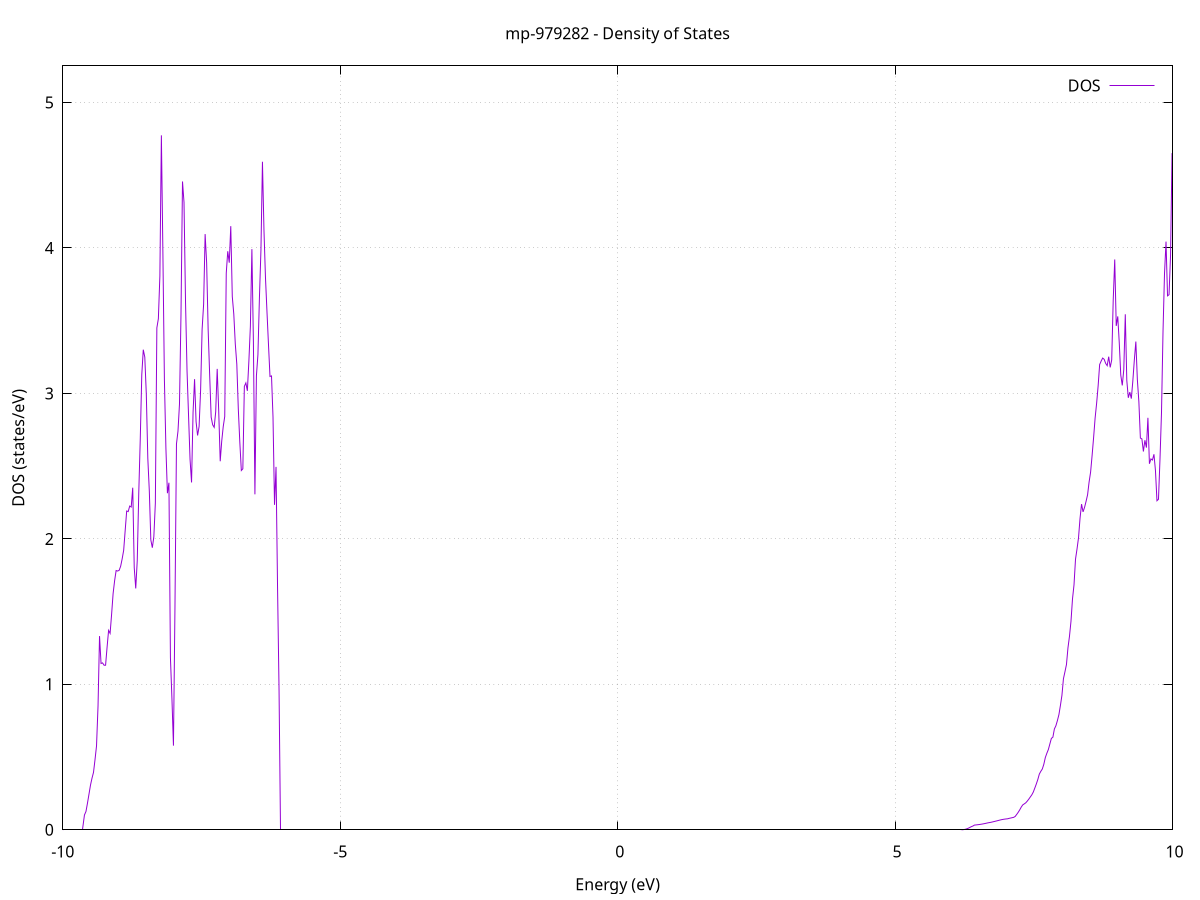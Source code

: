 set title 'mp-979282 - Density of States'
set xlabel 'Energy (eV)'
set ylabel 'DOS (states/eV)'
set grid
set xrange [-10:10]
set yrange [0:5.252]
set xzeroaxis lt -1
set terminal png size 800,600
set output 'mp-979282_dos_gnuplot.png'
plot '-' using 1:2 with lines title 'DOS'
-34.893300 0.000000
-34.866100 0.000000
-34.838900 0.000000
-34.811700 0.000000
-34.784500 0.000000
-34.757400 0.000000
-34.730200 0.000000
-34.703000 0.000000
-34.675800 0.000000
-34.648600 0.000000
-34.621400 0.000000
-34.594200 0.000000
-34.567000 0.000000
-34.539900 0.000000
-34.512700 0.000000
-34.485500 0.000000
-34.458300 0.000000
-34.431100 0.000000
-34.403900 0.000000
-34.376700 0.000000
-34.349600 0.000000
-34.322400 0.000000
-34.295200 0.000000
-34.268000 0.000000
-34.240800 0.000000
-34.213600 0.000000
-34.186400 0.000000
-34.159200 0.000000
-34.132100 0.000000
-34.104900 0.000000
-34.077700 0.000000
-34.050500 0.000000
-34.023300 0.000000
-33.996100 0.000000
-33.968900 0.000000
-33.941700 0.000000
-33.914600 0.000000
-33.887400 0.000000
-33.860200 0.000000
-33.833000 0.000000
-33.805800 0.000000
-33.778600 0.000000
-33.751400 0.000000
-33.724300 0.000000
-33.697100 0.000000
-33.669900 0.000000
-33.642700 0.000000
-33.615500 0.000000
-33.588300 0.000000
-33.561100 0.000000
-33.533900 0.000000
-33.506800 0.000000
-33.479600 0.000000
-33.452400 0.000000
-33.425200 0.000000
-33.398000 0.000000
-33.370800 0.000000
-33.343600 0.000000
-33.316500 0.000000
-33.289300 0.000000
-33.262100 0.000000
-33.234900 0.000000
-33.207700 0.000000
-33.180500 0.000000
-33.153300 0.000000
-33.126100 0.000000
-33.099000 0.000000
-33.071800 0.000000
-33.044600 0.000000
-33.017400 0.000000
-32.990200 0.000000
-32.963000 0.000000
-32.935800 0.000000
-32.908700 0.000000
-32.881500 0.000000
-32.854300 0.000000
-32.827100 0.000000
-32.799900 0.000000
-32.772700 0.000000
-32.745500 0.000000
-32.718300 0.000000
-32.691200 0.000000
-32.664000 0.000000
-32.636800 0.000000
-32.609600 0.000000
-32.582400 0.000000
-32.555200 0.000000
-32.528000 0.000000
-32.500900 0.000000
-32.473700 0.000000
-32.446500 0.000000
-32.419300 0.032400
-32.392100 0.973100
-32.364900 1.539000
-32.337700 2.102100
-32.310500 2.665600
-32.283400 3.552100
-32.256200 3.867100
-32.229000 4.440000
-32.201800 6.438500
-32.174600 6.138500
-32.147400 3.501500
-32.120200 4.008000
-32.093100 6.183400
-32.065900 18.226000
-32.038700 10.284500
-32.011500 10.936800
-31.984300 21.085600
-31.957100 5.035800
-31.929900 4.132600
-31.902700 3.383000
-31.875600 2.955300
-31.848400 0.000000
-31.821200 0.000000
-31.794000 0.000000
-31.766800 0.000000
-31.739600 0.000000
-31.712400 0.000000
-31.685300 0.000000
-31.658100 0.000000
-31.630900 0.000000
-31.603700 0.000000
-31.576500 0.000000
-31.549300 0.000000
-31.522100 0.000000
-31.494900 0.000000
-31.467800 0.000000
-31.440600 0.000000
-31.413400 0.000000
-31.386200 0.000000
-31.359000 0.000000
-31.331800 0.000000
-31.304600 0.000000
-31.277500 0.000000
-31.250300 0.000000
-31.223100 0.000000
-31.195900 0.000000
-31.168700 0.000000
-31.141500 0.000000
-31.114300 0.000000
-31.087100 0.000000
-31.060000 0.000000
-31.032800 0.000000
-31.005600 0.000000
-30.978400 0.000000
-30.951200 0.000000
-30.924000 0.000000
-30.896800 0.000000
-30.869600 0.000000
-30.842500 0.000000
-30.815300 0.000000
-30.788100 0.000000
-30.760900 0.000000
-30.733700 0.000000
-30.706500 0.000000
-30.679300 0.000000
-30.652200 0.000000
-30.625000 0.000000
-30.597800 0.000000
-30.570600 0.000000
-30.543400 0.000000
-30.516200 0.000000
-30.489000 0.000000
-30.461800 0.000000
-30.434700 0.000000
-30.407500 0.000000
-30.380300 0.000000
-30.353100 0.000000
-30.325900 0.000000
-30.298700 0.000000
-30.271500 0.000000
-30.244400 0.000000
-30.217200 0.000000
-30.190000 0.000000
-30.162800 0.000000
-30.135600 0.000000
-30.108400 0.000000
-30.081200 0.000000
-30.054000 0.000000
-30.026900 0.000000
-29.999700 0.000000
-29.972500 0.000000
-29.945300 0.000000
-29.918100 0.000000
-29.890900 0.000000
-29.863700 0.000000
-29.836600 0.000000
-29.809400 0.000000
-29.782200 0.000000
-29.755000 0.000000
-29.727800 0.000000
-29.700600 0.000000
-29.673400 0.000000
-29.646200 0.000000
-29.619100 0.000000
-29.591900 0.000000
-29.564700 0.000000
-29.537500 0.000000
-29.510300 0.000000
-29.483100 0.000000
-29.455900 0.000000
-29.428800 0.000000
-29.401600 0.000000
-29.374400 0.000000
-29.347200 0.000000
-29.320000 0.000000
-29.292800 0.000000
-29.265600 0.000000
-29.238400 0.000000
-29.211300 0.000000
-29.184100 0.000000
-29.156900 0.000000
-29.129700 0.000000
-29.102500 0.000000
-29.075300 0.000000
-29.048100 0.000000
-29.021000 0.000000
-28.993800 0.000000
-28.966600 0.000000
-28.939400 0.000000
-28.912200 0.000000
-28.885000 0.000000
-28.857800 0.000000
-28.830600 0.000000
-28.803500 0.000000
-28.776300 0.000000
-28.749100 0.000000
-28.721900 0.000000
-28.694700 0.000000
-28.667500 0.000000
-28.640300 0.000000
-28.613200 0.000000
-28.586000 0.000000
-28.558800 0.000000
-28.531600 0.000000
-28.504400 0.000000
-28.477200 0.000000
-28.450000 0.000000
-28.422800 0.000000
-28.395700 0.000000
-28.368500 0.000000
-28.341300 0.000000
-28.314100 0.000000
-28.286900 0.000000
-28.259700 0.000000
-28.232500 0.000000
-28.205300 0.000000
-28.178200 0.000000
-28.151000 0.000000
-28.123800 0.000000
-28.096600 0.000000
-28.069400 0.000000
-28.042200 0.000000
-28.015000 0.000000
-27.987900 0.000000
-27.960700 0.000000
-27.933500 0.000000
-27.906300 0.000000
-27.879100 0.000000
-27.851900 0.000000
-27.824700 0.000000
-27.797500 0.000000
-27.770400 0.000000
-27.743200 0.000000
-27.716000 0.000000
-27.688800 0.000000
-27.661600 0.000000
-27.634400 0.000000
-27.607200 0.000000
-27.580100 0.000000
-27.552900 0.000000
-27.525700 0.000000
-27.498500 0.000000
-27.471300 0.000000
-27.444100 0.000000
-27.416900 0.000000
-27.389700 0.000000
-27.362600 0.000000
-27.335400 0.000000
-27.308200 0.000000
-27.281000 0.000000
-27.253800 0.000000
-27.226600 0.000000
-27.199400 0.000000
-27.172300 0.000000
-27.145100 0.000000
-27.117900 0.000000
-27.090700 0.000000
-27.063500 0.000000
-27.036300 0.000000
-27.009100 0.000000
-26.981900 0.000000
-26.954800 0.000000
-26.927600 0.000000
-26.900400 0.000000
-26.873200 0.000000
-26.846000 0.000000
-26.818800 0.000000
-26.791600 0.000000
-26.764500 0.000000
-26.737300 0.000000
-26.710100 0.000000
-26.682900 0.000000
-26.655700 0.000000
-26.628500 0.000000
-26.601300 0.000000
-26.574100 0.000000
-26.547000 0.000000
-26.519800 0.000000
-26.492600 0.000000
-26.465400 0.000000
-26.438200 0.000000
-26.411000 0.000000
-26.383800 0.000000
-26.356700 0.000000
-26.329500 0.000000
-26.302300 0.000000
-26.275100 0.000000
-26.247900 0.000000
-26.220700 0.000000
-26.193500 0.000000
-26.166300 0.000000
-26.139200 0.000000
-26.112000 0.000000
-26.084800 0.000000
-26.057600 0.000000
-26.030400 0.000000
-26.003200 0.000000
-25.976000 0.000000
-25.948900 0.000000
-25.921700 0.000000
-25.894500 0.000000
-25.867300 0.000000
-25.840100 0.000000
-25.812900 0.000000
-25.785700 0.000000
-25.758500 0.000000
-25.731400 0.000000
-25.704200 0.000000
-25.677000 0.000000
-25.649800 0.000000
-25.622600 0.000000
-25.595400 0.000000
-25.568200 0.000000
-25.541000 0.000000
-25.513900 0.000000
-25.486700 0.000000
-25.459500 0.000000
-25.432300 0.000000
-25.405100 0.000000
-25.377900 0.000000
-25.350700 0.000000
-25.323600 0.000000
-25.296400 0.000000
-25.269200 0.000000
-25.242000 0.000000
-25.214800 0.000000
-25.187600 0.000000
-25.160400 0.000000
-25.133200 0.000000
-25.106100 0.000000
-25.078900 0.000000
-25.051700 0.000000
-25.024500 0.000000
-24.997300 0.000000
-24.970100 0.000000
-24.942900 0.000000
-24.915800 0.000000
-24.888600 0.000000
-24.861400 0.000000
-24.834200 0.000000
-24.807000 0.000000
-24.779800 0.000000
-24.752600 0.000000
-24.725400 0.000000
-24.698300 0.000000
-24.671100 0.000000
-24.643900 0.000000
-24.616700 0.000000
-24.589500 0.000000
-24.562300 0.000000
-24.535100 0.000000
-24.508000 0.000000
-24.480800 0.000000
-24.453600 0.000000
-24.426400 0.000000
-24.399200 0.000000
-24.372000 0.000000
-24.344800 0.000000
-24.317600 0.000000
-24.290500 0.000000
-24.263300 0.000000
-24.236100 0.000000
-24.208900 0.000000
-24.181700 0.000000
-24.154500 0.000000
-24.127300 0.000000
-24.100200 0.000000
-24.073000 0.000000
-24.045800 0.000000
-24.018600 0.000000
-23.991400 0.000000
-23.964200 0.000000
-23.937000 0.000000
-23.909800 0.000000
-23.882700 0.000000
-23.855500 0.000000
-23.828300 0.000000
-23.801100 0.000000
-23.773900 0.000000
-23.746700 0.000000
-23.719500 0.000000
-23.692400 0.000000
-23.665200 0.000000
-23.638000 0.000000
-23.610800 0.000000
-23.583600 0.000000
-23.556400 0.000000
-23.529200 0.000000
-23.502000 0.000000
-23.474900 0.000000
-23.447700 0.000000
-23.420500 0.000000
-23.393300 0.000000
-23.366100 0.000000
-23.338900 0.000000
-23.311700 0.000000
-23.284600 0.000000
-23.257400 0.000000
-23.230200 0.000000
-23.203000 0.000000
-23.175800 0.000000
-23.148600 0.000000
-23.121400 0.000000
-23.094200 0.000000
-23.067100 0.000000
-23.039900 0.000000
-23.012700 0.000000
-22.985500 0.000000
-22.958300 0.000000
-22.931100 0.000000
-22.903900 0.000000
-22.876700 0.000000
-22.849600 0.000000
-22.822400 0.000000
-22.795200 0.000000
-22.768000 0.000000
-22.740800 0.000000
-22.713600 0.000000
-22.686400 0.000000
-22.659300 0.000000
-22.632100 0.000000
-22.604900 0.000000
-22.577700 0.000000
-22.550500 0.000000
-22.523300 0.000000
-22.496100 0.000000
-22.468900 0.000000
-22.441800 0.000000
-22.414600 0.000000
-22.387400 0.000000
-22.360200 0.000000
-22.333000 0.000000
-22.305800 0.000000
-22.278600 0.000000
-22.251500 0.000000
-22.224300 0.000000
-22.197100 0.000000
-22.169900 0.000000
-22.142700 0.000000
-22.115500 0.000000
-22.088300 0.000000
-22.061100 0.000000
-22.034000 0.000000
-22.006800 0.000000
-21.979600 0.000000
-21.952400 0.000000
-21.925200 0.000000
-21.898000 0.000000
-21.870800 0.000000
-21.843700 0.000000
-21.816500 0.000000
-21.789300 0.000000
-21.762100 0.000000
-21.734900 0.000000
-21.707700 0.000000
-21.680500 0.000000
-21.653300 0.000000
-21.626200 0.000000
-21.599000 0.000000
-21.571800 0.000000
-21.544600 0.000000
-21.517400 0.000000
-21.490200 0.000000
-21.463000 0.000000
-21.435900 0.000000
-21.408700 0.000000
-21.381500 0.000000
-21.354300 0.000000
-21.327100 0.000000
-21.299900 0.000000
-21.272700 0.000000
-21.245500 0.000000
-21.218400 0.000000
-21.191200 0.000000
-21.164000 0.000000
-21.136800 0.000000
-21.109600 0.000000
-21.082400 0.000000
-21.055200 0.000000
-21.028100 0.000000
-21.000900 0.000000
-20.973700 0.000000
-20.946500 0.000000
-20.919300 0.000000
-20.892100 0.000000
-20.864900 0.000000
-20.837700 0.000000
-20.810600 0.000000
-20.783400 0.000000
-20.756200 0.000000
-20.729000 0.000000
-20.701800 0.000000
-20.674600 0.000000
-20.647400 0.000000
-20.620300 0.000000
-20.593100 0.000000
-20.565900 0.000000
-20.538700 0.000000
-20.511500 0.000000
-20.484300 0.000000
-20.457100 0.000000
-20.429900 0.000000
-20.402800 0.000000
-20.375600 0.000000
-20.348400 0.000000
-20.321200 0.000000
-20.294000 0.000000
-20.266800 0.000000
-20.239600 0.000000
-20.212500 0.000000
-20.185300 0.000000
-20.158100 0.000000
-20.130900 0.000000
-20.103700 0.000000
-20.076500 0.000000
-20.049300 0.000000
-20.022100 0.000000
-19.995000 0.000000
-19.967800 0.000000
-19.940600 0.000000
-19.913400 0.000000
-19.886200 0.000000
-19.859000 0.000000
-19.831800 0.000000
-19.804600 0.000000
-19.777500 0.000000
-19.750300 0.000000
-19.723100 0.000000
-19.695900 0.000000
-19.668700 0.000000
-19.641500 0.000000
-19.614300 0.000000
-19.587200 0.000000
-19.560000 0.000000
-19.532800 0.000000
-19.505600 0.000000
-19.478400 0.000000
-19.451200 0.000000
-19.424000 0.000000
-19.396800 0.000000
-19.369700 0.000000
-19.342500 0.000000
-19.315300 0.000000
-19.288100 0.000000
-19.260900 0.000000
-19.233700 0.000000
-19.206500 0.000000
-19.179400 0.000000
-19.152200 0.000000
-19.125000 0.000000
-19.097800 0.000000
-19.070600 0.000000
-19.043400 0.000000
-19.016200 0.000000
-18.989000 0.000000
-18.961900 0.000000
-18.934700 0.000000
-18.907500 0.000000
-18.880300 0.000000
-18.853100 0.000000
-18.825900 0.000000
-18.798700 0.000000
-18.771600 0.000000
-18.744400 0.000000
-18.717200 0.000000
-18.690000 0.000000
-18.662800 0.000000
-18.635600 0.000000
-18.608400 0.000000
-18.581200 0.000000
-18.554100 0.000000
-18.526900 0.000000
-18.499700 0.000000
-18.472500 0.000000
-18.445300 0.000000
-18.418100 0.000000
-18.390900 0.000000
-18.363800 0.000000
-18.336600 0.000000
-18.309400 0.000000
-18.282200 0.000000
-18.255000 0.000000
-18.227800 0.000000
-18.200600 0.000000
-18.173400 0.000000
-18.146300 0.000000
-18.119100 0.000000
-18.091900 0.000000
-18.064700 0.000000
-18.037500 0.000000
-18.010300 0.000000
-17.983100 0.000000
-17.956000 0.000000
-17.928800 0.000000
-17.901600 0.000000
-17.874400 0.000000
-17.847200 0.000000
-17.820000 0.000000
-17.792800 0.000000
-17.765600 0.000000
-17.738500 0.000000
-17.711300 0.000000
-17.684100 0.000000
-17.656900 0.000000
-17.629700 0.000000
-17.602500 0.000000
-17.575300 0.000000
-17.548200 0.000000
-17.521000 0.000000
-17.493800 0.000000
-17.466600 0.000000
-17.439400 0.000000
-17.412200 0.000000
-17.385000 0.000000
-17.357800 0.000000
-17.330700 0.000000
-17.303500 0.000000
-17.276300 0.000000
-17.249100 0.000000
-17.221900 0.000000
-17.194700 0.000000
-17.167500 0.000000
-17.140300 0.000000
-17.113200 0.000000
-17.086000 0.000000
-17.058800 0.000000
-17.031600 0.000000
-17.004400 0.000000
-16.977200 0.000000
-16.950000 0.000000
-16.922900 0.000000
-16.895700 0.000000
-16.868500 0.000000
-16.841300 0.000000
-16.814100 0.000000
-16.786900 0.000000
-16.759700 0.000000
-16.732500 0.000000
-16.705400 0.000000
-16.678200 0.000000
-16.651000 0.000000
-16.623800 0.000000
-16.596600 0.000000
-16.569400 0.000000
-16.542200 0.000000
-16.515100 0.000000
-16.487900 0.000000
-16.460700 0.000000
-16.433500 0.000000
-16.406300 0.000000
-16.379100 0.000000
-16.351900 0.000000
-16.324700 0.000000
-16.297600 0.000000
-16.270400 0.000000
-16.243200 0.000000
-16.216000 0.000000
-16.188800 0.000000
-16.161600 0.000000
-16.134400 0.000000
-16.107300 0.000000
-16.080100 0.000000
-16.052900 0.000000
-16.025700 0.000000
-15.998500 0.000000
-15.971300 0.000000
-15.944100 0.000000
-15.916900 0.000000
-15.889800 0.000000
-15.862600 0.000000
-15.835400 0.000000
-15.808200 0.000000
-15.781000 0.000000
-15.753800 0.000000
-15.726600 0.000000
-15.699500 0.000000
-15.672300 0.000000
-15.645100 0.000000
-15.617900 0.000000
-15.590700 0.000000
-15.563500 0.000000
-15.536300 0.000000
-15.509100 0.000000
-15.482000 0.000000
-15.454800 0.000000
-15.427600 0.000000
-15.400400 0.000000
-15.373200 0.000000
-15.346000 0.000000
-15.318800 0.000000
-15.291700 0.000000
-15.264500 0.000000
-15.237300 0.000000
-15.210100 0.000000
-15.182900 0.000000
-15.155700 0.000000
-15.128500 0.000000
-15.101300 0.000000
-15.074200 0.000000
-15.047000 0.000000
-15.019800 0.000000
-14.992600 0.000000
-14.965400 0.000000
-14.938200 0.000000
-14.911000 0.000000
-14.883900 0.000000
-14.856700 0.000000
-14.829500 0.000000
-14.802300 0.000000
-14.775100 0.000000
-14.747900 0.000000
-14.720700 0.000000
-14.693500 0.000000
-14.666400 0.000000
-14.639200 0.000000
-14.612000 0.000000
-14.584800 0.000000
-14.557600 0.000000
-14.530400 0.000000
-14.503200 0.000000
-14.476000 0.000000
-14.448900 0.000000
-14.421700 0.000000
-14.394500 0.000000
-14.367300 0.000000
-14.340100 0.000000
-14.312900 0.000000
-14.285700 0.000000
-14.258600 0.000000
-14.231400 0.000000
-14.204200 0.000000
-14.177000 0.000000
-14.149800 0.000000
-14.122600 0.000000
-14.095400 0.000000
-14.068200 0.000000
-14.041100 0.000000
-14.013900 0.000000
-13.986700 0.000000
-13.959500 0.000000
-13.932300 0.000000
-13.905100 0.000000
-13.877900 0.000000
-13.850800 0.000000
-13.823600 0.000000
-13.796400 0.000000
-13.769200 0.000000
-13.742000 0.000000
-13.714800 0.000000
-13.687600 0.000000
-13.660400 0.000000
-13.633300 0.000000
-13.606100 0.000000
-13.578900 0.000000
-13.551700 0.000000
-13.524500 0.000000
-13.497300 0.000000
-13.470100 0.000000
-13.443000 0.000000
-13.415800 0.000000
-13.388600 0.000000
-13.361400 0.000000
-13.334200 0.000000
-13.307000 0.000000
-13.279800 0.000000
-13.252600 0.000000
-13.225500 0.000000
-13.198300 0.000000
-13.171100 0.000000
-13.143900 0.000000
-13.116700 0.000000
-13.089500 0.000000
-13.062300 0.000000
-13.035200 0.000000
-13.008000 0.000000
-12.980800 0.000000
-12.953600 0.000000
-12.926400 0.000000
-12.899200 0.000000
-12.872000 0.000000
-12.844800 0.000000
-12.817700 0.000000
-12.790500 0.000000
-12.763300 0.000000
-12.736100 0.000000
-12.708900 0.000000
-12.681700 0.000000
-12.654500 0.000000
-12.627400 0.000000
-12.600200 0.000000
-12.573000 0.000000
-12.545800 0.000000
-12.518600 0.000000
-12.491400 0.000000
-12.464200 0.000000
-12.437000 0.000000
-12.409900 0.000000
-12.382700 0.000000
-12.355500 0.000000
-12.328300 0.000000
-12.301100 0.000000
-12.273900 0.000000
-12.246700 0.000000
-12.219600 0.000000
-12.192400 0.000000
-12.165200 0.000000
-12.138000 0.000000
-12.110800 0.000000
-12.083600 0.000000
-12.056400 0.000000
-12.029200 0.000000
-12.002100 0.000000
-11.974900 0.000000
-11.947700 0.000000
-11.920500 0.000000
-11.893300 0.000000
-11.866100 0.000000
-11.838900 0.000000
-11.811700 0.000000
-11.784600 0.000000
-11.757400 0.000000
-11.730200 0.000000
-11.703000 0.000000
-11.675800 0.000000
-11.648600 0.000000
-11.621400 0.000000
-11.594300 0.000000
-11.567100 0.000000
-11.539900 0.000000
-11.512700 0.000000
-11.485500 0.000000
-11.458300 0.000000
-11.431100 0.000000
-11.403900 0.000000
-11.376800 0.000000
-11.349600 0.000000
-11.322400 0.000000
-11.295200 0.000000
-11.268000 0.000000
-11.240800 0.000000
-11.213600 0.000000
-11.186500 0.000000
-11.159300 0.000000
-11.132100 0.000000
-11.104900 0.341100
-11.077700 0.730800
-11.050500 0.880100
-11.023300 1.166900
-10.996100 1.479200
-10.969000 1.649400
-10.941800 2.036200
-10.914600 2.736200
-10.887400 3.695500
-10.860200 6.495200
-10.833000 7.289300
-10.805800 9.380200
-10.778700 10.155100
-10.751500 12.744800
-10.724300 11.736600
-10.697100 7.852700
-10.669900 7.686200
-10.642700 10.626200
-10.615500 9.583500
-10.588300 1.803200
-10.561200 1.178100
-10.534000 0.694200
-10.506800 0.000000
-10.479600 0.000000
-10.452400 0.000000
-10.425200 0.000000
-10.398000 0.000000
-10.370900 0.000000
-10.343700 0.000000
-10.316500 0.000000
-10.289300 0.000000
-10.262100 0.000000
-10.234900 0.000000
-10.207700 0.000000
-10.180500 0.000000
-10.153400 0.000000
-10.126200 0.000000
-10.099000 0.000000
-10.071800 0.000000
-10.044600 0.000000
-10.017400 0.000000
-9.990200 0.000000
-9.963100 0.000000
-9.935900 0.000000
-9.908700 0.000000
-9.881500 0.000000
-9.854300 0.000000
-9.827100 0.000000
-9.799900 0.000000
-9.772700 0.000000
-9.745600 0.000000
-9.718400 0.000000
-9.691200 0.000000
-9.664000 0.000000
-9.636800 0.000000
-9.609600 0.101600
-9.582400 0.125600
-9.555300 0.182700
-9.528100 0.244700
-9.500900 0.306900
-9.473700 0.354200
-9.446500 0.394600
-9.419300 0.482000
-9.392100 0.576400
-9.364900 0.851200
-9.337800 1.331500
-9.310600 1.143500
-9.283400 1.147300
-9.256200 1.131400
-9.229000 1.131100
-9.201800 1.255100
-9.174600 1.370700
-9.147400 1.350300
-9.120300 1.481000
-9.093100 1.624100
-9.065900 1.712700
-9.038700 1.782300
-9.011500 1.778900
-8.984300 1.783700
-8.957100 1.812000
-8.930000 1.862600
-8.902800 1.921600
-8.875600 2.057500
-8.848400 2.191700
-8.821200 2.187700
-8.794000 2.225700
-8.766800 2.219100
-8.739600 2.351700
-8.712500 1.802800
-8.685300 1.659100
-8.658100 1.850200
-8.630900 2.313900
-8.603700 2.687900
-8.576500 3.128000
-8.549300 3.300700
-8.522200 3.249900
-8.495000 2.997500
-8.467800 2.554300
-8.440600 2.329200
-8.413400 1.992900
-8.386200 1.939400
-8.359000 2.014900
-8.331800 2.245600
-8.304700 3.450800
-8.277500 3.513600
-8.250300 3.807200
-8.223100 4.774400
-8.195900 3.966800
-8.168700 3.095300
-8.141500 2.622700
-8.114400 2.314000
-8.087200 2.385900
-8.060000 1.183400
-8.032800 0.900500
-8.005600 0.578500
-7.978400 1.529500
-7.951200 2.653300
-7.924000 2.740100
-7.896900 2.926900
-7.869700 3.543600
-7.842500 4.457100
-7.815300 4.313100
-7.788100 3.629600
-7.760900 3.157200
-7.733700 2.849800
-7.706600 2.547500
-7.679400 2.387900
-7.652200 2.869600
-7.625000 3.098100
-7.597800 2.806400
-7.570600 2.710800
-7.543400 2.772900
-7.516200 3.022500
-7.489100 3.440800
-7.461900 3.612200
-7.434700 4.095400
-7.407500 3.898200
-7.380300 3.439400
-7.353100 3.128900
-7.325900 2.836700
-7.298800 2.784500
-7.271600 2.766700
-7.244400 2.872900
-7.217200 3.168700
-7.190000 2.881000
-7.162800 2.533600
-7.135600 2.672000
-7.108400 2.771900
-7.081300 2.841600
-7.054100 3.826200
-7.026900 3.977400
-6.999700 3.898800
-6.972500 4.150100
-6.945300 3.666400
-6.918100 3.545200
-6.891000 3.339800
-6.863800 3.201500
-6.836600 2.892700
-6.809400 2.663800
-6.782200 2.470100
-6.755000 2.481700
-6.727800 3.048400
-6.700600 3.072300
-6.673500 3.017700
-6.646300 3.221700
-6.619100 3.461600
-6.591900 3.992000
-6.564700 3.357200
-6.537500 2.306300
-6.510300 3.121300
-6.483200 3.266000
-6.456000 3.659000
-6.428800 3.985900
-6.401600 4.592800
-6.374400 4.125500
-6.347200 3.797700
-6.320000 3.561200
-6.292800 3.335500
-6.265700 3.116500
-6.238500 3.120300
-6.211300 2.838200
-6.184100 2.234000
-6.156900 2.494900
-6.129700 1.673000
-6.102500 0.960200
-6.075300 0.000000
-6.048200 0.000000
-6.021000 0.000000
-5.993800 0.000000
-5.966600 0.000000
-5.939400 0.000000
-5.912200 0.000000
-5.885000 0.000000
-5.857900 0.000000
-5.830700 0.000000
-5.803500 0.000000
-5.776300 0.000000
-5.749100 0.000000
-5.721900 0.000000
-5.694700 0.000000
-5.667500 0.000000
-5.640400 0.000000
-5.613200 0.000000
-5.586000 0.000000
-5.558800 0.000000
-5.531600 0.000000
-5.504400 0.000000
-5.477200 0.000000
-5.450100 0.000000
-5.422900 0.000000
-5.395700 0.000000
-5.368500 0.000000
-5.341300 0.000000
-5.314100 0.000000
-5.286900 0.000000
-5.259700 0.000000
-5.232600 0.000000
-5.205400 0.000000
-5.178200 0.000000
-5.151000 0.000000
-5.123800 0.000000
-5.096600 0.000000
-5.069400 0.000000
-5.042300 0.000000
-5.015100 0.000000
-4.987900 0.000000
-4.960700 0.000000
-4.933500 0.000000
-4.906300 0.000000
-4.879100 0.000000
-4.851900 0.000000
-4.824800 0.000000
-4.797600 0.000000
-4.770400 0.000000
-4.743200 0.000000
-4.716000 0.000000
-4.688800 0.000000
-4.661600 0.000000
-4.634500 0.000000
-4.607300 0.000000
-4.580100 0.000000
-4.552900 0.000000
-4.525700 0.000000
-4.498500 0.000000
-4.471300 0.000000
-4.444100 0.000000
-4.417000 0.000000
-4.389800 0.000000
-4.362600 0.000000
-4.335400 0.000000
-4.308200 0.000000
-4.281000 0.000000
-4.253800 0.000000
-4.226700 0.000000
-4.199500 0.000000
-4.172300 0.000000
-4.145100 0.000000
-4.117900 0.000000
-4.090700 0.000000
-4.063500 0.000000
-4.036300 0.000000
-4.009200 0.000000
-3.982000 0.000000
-3.954800 0.000000
-3.927600 0.000000
-3.900400 0.000000
-3.873200 0.000000
-3.846000 0.000000
-3.818900 0.000000
-3.791700 0.000000
-3.764500 0.000000
-3.737300 0.000000
-3.710100 0.000000
-3.682900 0.000000
-3.655700 0.000000
-3.628500 0.000000
-3.601400 0.000000
-3.574200 0.000000
-3.547000 0.000000
-3.519800 0.000000
-3.492600 0.000000
-3.465400 0.000000
-3.438200 0.000000
-3.411000 0.000000
-3.383900 0.000000
-3.356700 0.000000
-3.329500 0.000000
-3.302300 0.000000
-3.275100 0.000000
-3.247900 0.000000
-3.220700 0.000000
-3.193600 0.000000
-3.166400 0.000000
-3.139200 0.000000
-3.112000 0.000000
-3.084800 0.000000
-3.057600 0.000000
-3.030400 0.000000
-3.003200 0.000000
-2.976100 0.000000
-2.948900 0.000000
-2.921700 0.000000
-2.894500 0.000000
-2.867300 0.000000
-2.840100 0.000000
-2.812900 0.000000
-2.785800 0.000000
-2.758600 0.000000
-2.731400 0.000000
-2.704200 0.000000
-2.677000 0.000000
-2.649800 0.000000
-2.622600 0.000000
-2.595400 0.000000
-2.568300 0.000000
-2.541100 0.000000
-2.513900 0.000000
-2.486700 0.000000
-2.459500 0.000000
-2.432300 0.000000
-2.405100 0.000000
-2.378000 0.000000
-2.350800 0.000000
-2.323600 0.000000
-2.296400 0.000000
-2.269200 0.000000
-2.242000 0.000000
-2.214800 0.000000
-2.187600 0.000000
-2.160500 0.000000
-2.133300 0.000000
-2.106100 0.000000
-2.078900 0.000000
-2.051700 0.000000
-2.024500 0.000000
-1.997300 0.000000
-1.970200 0.000000
-1.943000 0.000000
-1.915800 0.000000
-1.888600 0.000000
-1.861400 0.000000
-1.834200 0.000000
-1.807000 0.000000
-1.779800 0.000000
-1.752700 0.000000
-1.725500 0.000000
-1.698300 0.000000
-1.671100 0.000000
-1.643900 0.000000
-1.616700 0.000000
-1.589500 0.000000
-1.562400 0.000000
-1.535200 0.000000
-1.508000 0.000000
-1.480800 0.000000
-1.453600 0.000000
-1.426400 0.000000
-1.399200 0.000000
-1.372000 0.000000
-1.344900 0.000000
-1.317700 0.000000
-1.290500 0.000000
-1.263300 0.000000
-1.236100 0.000000
-1.208900 0.000000
-1.181700 0.000000
-1.154600 0.000000
-1.127400 0.000000
-1.100200 0.000000
-1.073000 0.000000
-1.045800 0.000000
-1.018600 0.000000
-0.991400 0.000000
-0.964200 0.000000
-0.937100 0.000000
-0.909900 0.000000
-0.882700 0.000000
-0.855500 0.000000
-0.828300 0.000000
-0.801100 0.000000
-0.773900 0.000000
-0.746700 0.000000
-0.719600 0.000000
-0.692400 0.000000
-0.665200 0.000000
-0.638000 0.000000
-0.610800 0.000000
-0.583600 0.000000
-0.556400 0.000000
-0.529300 0.000000
-0.502100 0.000000
-0.474900 0.000000
-0.447700 0.000000
-0.420500 0.000000
-0.393300 0.000000
-0.366100 0.000000
-0.338900 0.000000
-0.311800 0.000000
-0.284600 0.000000
-0.257400 0.000000
-0.230200 0.000000
-0.203000 0.000000
-0.175800 0.000000
-0.148600 0.000000
-0.121500 0.000000
-0.094300 0.000000
-0.067100 0.000000
-0.039900 0.000000
-0.012700 0.000000
0.014500 0.000000
0.041700 0.000000
0.068900 0.000000
0.096000 0.000000
0.123200 0.000000
0.150400 0.000000
0.177600 0.000000
0.204800 0.000000
0.232000 0.000000
0.259200 0.000000
0.286300 0.000000
0.313500 0.000000
0.340700 0.000000
0.367900 0.000000
0.395100 0.000000
0.422300 0.000000
0.449500 0.000000
0.476700 0.000000
0.503800 0.000000
0.531000 0.000000
0.558200 0.000000
0.585400 0.000000
0.612600 0.000000
0.639800 0.000000
0.667000 0.000000
0.694100 0.000000
0.721300 0.000000
0.748500 0.000000
0.775700 0.000000
0.802900 0.000000
0.830100 0.000000
0.857300 0.000000
0.884500 0.000000
0.911600 0.000000
0.938800 0.000000
0.966000 0.000000
0.993200 0.000000
1.020400 0.000000
1.047600 0.000000
1.074800 0.000000
1.101900 0.000000
1.129100 0.000000
1.156300 0.000000
1.183500 0.000000
1.210700 0.000000
1.237900 0.000000
1.265100 0.000000
1.292300 0.000000
1.319400 0.000000
1.346600 0.000000
1.373800 0.000000
1.401000 0.000000
1.428200 0.000000
1.455400 0.000000
1.482600 0.000000
1.509700 0.000000
1.536900 0.000000
1.564100 0.000000
1.591300 0.000000
1.618500 0.000000
1.645700 0.000000
1.672900 0.000000
1.700100 0.000000
1.727200 0.000000
1.754400 0.000000
1.781600 0.000000
1.808800 0.000000
1.836000 0.000000
1.863200 0.000000
1.890400 0.000000
1.917600 0.000000
1.944700 0.000000
1.971900 0.000000
1.999100 0.000000
2.026300 0.000000
2.053500 0.000000
2.080700 0.000000
2.107900 0.000000
2.135000 0.000000
2.162200 0.000000
2.189400 0.000000
2.216600 0.000000
2.243800 0.000000
2.271000 0.000000
2.298200 0.000000
2.325400 0.000000
2.352500 0.000000
2.379700 0.000000
2.406900 0.000000
2.434100 0.000000
2.461300 0.000000
2.488500 0.000000
2.515700 0.000000
2.542800 0.000000
2.570000 0.000000
2.597200 0.000000
2.624400 0.000000
2.651600 0.000000
2.678800 0.000000
2.706000 0.000000
2.733200 0.000000
2.760300 0.000000
2.787500 0.000000
2.814700 0.000000
2.841900 0.000000
2.869100 0.000000
2.896300 0.000000
2.923500 0.000000
2.950600 0.000000
2.977800 0.000000
3.005000 0.000000
3.032200 0.000000
3.059400 0.000000
3.086600 0.000000
3.113800 0.000000
3.141000 0.000000
3.168100 0.000000
3.195300 0.000000
3.222500 0.000000
3.249700 0.000000
3.276900 0.000000
3.304100 0.000000
3.331300 0.000000
3.358400 0.000000
3.385600 0.000000
3.412800 0.000000
3.440000 0.000000
3.467200 0.000000
3.494400 0.000000
3.521600 0.000000
3.548800 0.000000
3.575900 0.000000
3.603100 0.000000
3.630300 0.000000
3.657500 0.000000
3.684700 0.000000
3.711900 0.000000
3.739100 0.000000
3.766200 0.000000
3.793400 0.000000
3.820600 0.000000
3.847800 0.000000
3.875000 0.000000
3.902200 0.000000
3.929400 0.000000
3.956600 0.000000
3.983700 0.000000
4.010900 0.000000
4.038100 0.000000
4.065300 0.000000
4.092500 0.000000
4.119700 0.000000
4.146900 0.000000
4.174000 0.000000
4.201200 0.000000
4.228400 0.000000
4.255600 0.000000
4.282800 0.000000
4.310000 0.000000
4.337200 0.000000
4.364400 0.000000
4.391500 0.000000
4.418700 0.000000
4.445900 0.000000
4.473100 0.000000
4.500300 0.000000
4.527500 0.000000
4.554700 0.000000
4.581800 0.000000
4.609000 0.000000
4.636200 0.000000
4.663400 0.000000
4.690600 0.000000
4.717800 0.000000
4.745000 0.000000
4.772200 0.000000
4.799300 0.000000
4.826500 0.000000
4.853700 0.000000
4.880900 0.000000
4.908100 0.000000
4.935300 0.000000
4.962500 0.000000
4.989700 0.000000
5.016800 0.000000
5.044000 0.000000
5.071200 0.000000
5.098400 0.000000
5.125600 0.000000
5.152800 0.000000
5.180000 0.000000
5.207100 0.000000
5.234300 0.000000
5.261500 0.000000
5.288700 0.000000
5.315900 0.000000
5.343100 0.000000
5.370300 0.000000
5.397500 0.000000
5.424600 0.000000
5.451800 0.000000
5.479000 0.000000
5.506200 0.000000
5.533400 0.000000
5.560600 0.000000
5.587800 0.000000
5.614900 0.000000
5.642100 0.000000
5.669300 0.000000
5.696500 0.000000
5.723700 0.000000
5.750900 0.000000
5.778100 0.000000
5.805300 0.000000
5.832400 0.000000
5.859600 0.000000
5.886800 0.000000
5.914000 0.000000
5.941200 0.000000
5.968400 0.000000
5.995600 0.000000
6.022700 0.000000
6.049900 0.000000
6.077100 0.000000
6.104300 0.000000
6.131500 0.000000
6.158700 0.000000
6.185900 0.000000
6.213100 0.000200
6.240200 0.001400
6.267400 0.003600
6.294600 0.006800
6.321800 0.011100
6.349000 0.016400
6.376200 0.021800
6.403400 0.025800
6.430500 0.032200
6.457700 0.033300
6.484900 0.034500
6.512100 0.035900
6.539300 0.037400
6.566500 0.039100
6.593700 0.041000
6.620900 0.043100
6.648000 0.045400
6.675200 0.047800
6.702400 0.049600
6.729600 0.051500
6.756800 0.054000
6.784000 0.056600
6.811200 0.059100
6.838300 0.061700
6.865500 0.064400
6.892700 0.067100
6.919900 0.069500
6.947100 0.071500
6.974300 0.073200
7.001500 0.074500
7.028700 0.075600
7.055800 0.078600
7.083000 0.080800
7.110200 0.083100
7.137400 0.085500
7.164600 0.091500
7.191800 0.105400
7.219000 0.120000
7.246100 0.136600
7.273300 0.155400
7.300500 0.170900
7.327700 0.177800
7.354900 0.185200
7.382100 0.196900
7.409300 0.210300
7.436500 0.225200
7.463600 0.239700
7.490800 0.259000
7.518000 0.286200
7.545200 0.314400
7.572400 0.345200
7.599600 0.382500
7.626800 0.401900
7.654000 0.418000
7.681100 0.450500
7.708300 0.497000
7.735500 0.526000
7.762700 0.551900
7.789900 0.590100
7.817100 0.628400
7.844300 0.636800
7.871400 0.693100
7.898600 0.715300
7.925800 0.750900
7.953000 0.791700
7.980200 0.855300
8.007400 0.924500
8.034600 1.038700
8.061800 1.086400
8.088900 1.135800
8.116100 1.250800
8.143300 1.330300
8.170500 1.433600
8.197700 1.587000
8.224900 1.683500
8.252100 1.860500
8.279200 1.930300
8.306400 2.008100
8.333600 2.141400
8.360800 2.239000
8.388000 2.185600
8.415200 2.216800
8.442400 2.258000
8.469600 2.303200
8.496700 2.390400
8.523900 2.458900
8.551100 2.573300
8.578300 2.697100
8.605500 2.831300
8.632700 2.932500
8.659900 3.052700
8.687000 3.198500
8.714200 3.222200
8.741400 3.243200
8.768600 3.234500
8.795800 3.206300
8.823000 3.190800
8.850200 3.252500
8.877400 3.179000
8.904500 3.230900
8.931700 3.641800
8.958900 3.920800
8.986100 3.464300
9.013300 3.529600
9.040500 3.349000
9.067700 3.126200
9.094800 3.055300
9.122000 3.164000
9.149200 3.544000
9.176400 3.089100
9.203600 2.970100
9.230800 3.008900
9.258000 2.964400
9.285200 3.086200
9.312300 3.230500
9.339500 3.356500
9.366700 3.094400
9.393900 2.943300
9.421100 2.693100
9.448300 2.687600
9.475500 2.600700
9.502600 2.678100
9.529800 2.627500
9.557000 2.832500
9.584200 2.516500
9.611400 2.549700
9.638600 2.542100
9.665800 2.581700
9.693000 2.469300
9.720100 2.262200
9.747300 2.272400
9.774500 2.547400
9.801700 2.866700
9.828900 3.421700
9.856100 3.825000
9.883300 4.043700
9.910400 3.670900
9.937600 3.678800
9.964800 3.947000
9.992000 4.652200
10.019200 4.538700
10.046400 4.308000
10.073600 4.302500
10.100800 3.855500
10.127900 3.660700
10.155100 3.681700
10.182300 3.733500
10.209500 4.001800
10.236700 4.806500
10.263900 4.718100
10.291100 3.869000
10.318300 3.113400
10.345400 3.088600
10.372600 3.315900
10.399800 4.553600
10.427000 4.750600
10.454200 4.252100
10.481400 3.971300
10.508600 4.088200
10.535700 4.321200
10.562900 5.294000
10.590100 4.832200
10.617300 5.292600
10.644500 5.205700
10.671700 4.996700
10.698900 4.608700
10.726100 5.009800
10.753200 5.307600
10.780400 5.914400
10.807600 5.991300
10.834800 4.997600
10.862000 4.779900
10.889200 6.255800
10.916400 7.495900
10.943500 7.558000
10.970700 7.290600
10.997900 7.503500
11.025100 10.089500
11.052300 8.270600
11.079500 6.706000
11.106700 6.474800
11.133900 8.528400
11.161000 8.757600
11.188200 9.353400
11.215400 7.457100
11.242600 6.923500
11.269800 13.570900
11.297000 13.282700
11.324200 11.798900
11.351300 16.777800
11.378500 10.018300
11.405700 10.999400
11.432900 12.384000
11.460100 10.620800
11.487300 9.937900
11.514500 11.271500
11.541700 12.931200
11.568800 12.662000
11.596000 10.692500
11.623200 7.914700
11.650400 8.173000
11.677600 9.719700
11.704800 8.704800
11.732000 8.934300
11.759100 9.040000
11.786300 9.073700
11.813500 9.004400
11.840700 13.173800
11.867900 11.965200
11.895100 11.288700
11.922300 13.657500
11.949500 10.169100
11.976600 6.507600
12.003800 6.482000
12.031000 7.102800
12.058200 8.191400
12.085400 7.663300
12.112600 8.593000
12.139800 9.213900
12.166900 11.393900
12.194100 11.530400
12.221300 9.479000
12.248500 8.921500
12.275700 11.604500
12.302900 10.907500
12.330100 11.482200
12.357300 10.501600
12.384400 9.577900
12.411600 8.450100
12.438800 8.347400
12.466000 7.348200
12.493200 6.560200
12.520400 6.455900
12.547600 6.579600
12.574700 6.281500
12.601900 6.316000
12.629100 5.336900
12.656300 4.895400
12.683500 4.635700
12.710700 4.271300
12.737900 4.322500
12.765100 4.192000
12.792200 3.990200
12.819400 4.051300
12.846600 4.261100
12.873800 4.705400
12.901000 5.377500
12.928200 4.173600
12.955400 3.663700
12.982600 3.568700
13.009700 3.497800
13.036900 3.017900
13.064100 3.078000
13.091300 3.071600
13.118500 2.874000
13.145700 2.889900
13.172900 2.897800
13.200000 2.973200
13.227200 2.750300
13.254400 2.674700
13.281600 2.712000
13.308800 2.790600
13.336000 2.869700
13.363200 2.567100
13.390400 2.482700
13.417500 2.308500
13.444700 2.200400
13.471900 2.184200
13.499100 2.188900
13.526300 2.398200
13.553500 2.491900
13.580700 2.544800
13.607800 2.643600
13.635000 2.636700
13.662200 2.776400
13.689400 2.968900
13.716600 3.008100
13.743800 3.152000
13.771000 3.309100
13.798200 3.286000
13.825300 3.176200
13.852500 3.017700
13.879700 2.851500
13.906900 2.827700
13.934100 3.033800
13.961300 3.109800
13.988500 3.007700
14.015600 2.986000
14.042800 3.128800
14.070000 2.949100
14.097200 2.591300
14.124400 2.441400
14.151600 2.499200
14.178800 2.688900
14.206000 2.934200
14.233100 2.937200
14.260300 2.711300
14.287500 2.247900
14.314700 2.111800
14.341900 2.190400
14.369100 2.161300
14.396300 2.160600
14.423400 2.218300
14.450600 2.411700
14.477800 2.387200
14.505000 2.196000
14.532200 2.151800
14.559400 1.944500
14.586600 1.829900
14.613800 1.708300
14.640900 1.613900
14.668100 1.495800
14.695300 1.313400
14.722500 1.191800
14.749700 1.075700
14.776900 0.964900
14.804100 0.869500
14.831200 0.795400
14.858400 0.739100
14.885600 0.691500
14.912800 0.651900
14.940000 0.617100
14.967200 0.586700
14.994400 0.562000
15.021600 0.538900
15.048700 0.509900
15.075900 0.481200
15.103100 0.458800
15.130300 0.450600
15.157500 0.447600
15.184700 0.441300
15.211900 0.436400
15.239000 0.438400
15.266200 0.429400
15.293400 0.410300
15.320600 0.383700
15.347800 0.356300
15.375000 0.330200
15.402200 0.306500
15.429400 0.280400
15.456500 0.261100
15.483700 0.251400
15.510900 0.244600
15.538100 0.239900
15.565300 0.236200
15.592500 0.233600
15.619700 0.231500
15.646800 0.230000
15.674000 0.230600
15.701200 0.240500
15.728400 0.249500
15.755600 0.254900
15.782800 0.256600
15.810000 0.254600
15.837200 0.242200
15.864300 0.231400
15.891500 0.226700
15.918700 0.221500
15.945900 0.216400
15.973100 0.221300
16.000300 0.208200
16.027500 0.194000
16.054700 0.183000
16.081800 0.174800
16.109000 0.168700
16.136200 0.164700
16.163400 0.159800
16.190600 0.154500
16.217800 0.149200
16.245000 0.143900
16.272100 0.138500
16.299300 0.133100
16.326500 0.127200
16.353700 0.121700
16.380900 0.117700
16.408100 0.114800
16.435300 0.109800
16.462500 0.101900
16.489600 0.090800
16.516800 0.080500
16.544000 0.072600
16.571200 0.064700
16.598400 0.057700
16.625600 0.050600
16.652800 0.043000
16.679900 0.034900
16.707100 0.027500
16.734300 0.020900
16.761500 0.028500
16.788700 0.000000
16.815900 0.000000
16.843100 0.000000
16.870300 0.000000
16.897400 0.000000
16.924600 0.000000
16.951800 0.000000
16.979000 0.000000
17.006200 0.000000
17.033400 0.000000
17.060600 0.000000
17.087700 0.000000
17.114900 0.000000
17.142100 0.000000
17.169300 0.000000
17.196500 0.000000
17.223700 0.000000
17.250900 0.000000
17.278100 0.000000
17.305200 0.000000
17.332400 0.000000
17.359600 0.000000
17.386800 0.000000
17.414000 0.000000
17.441200 0.000000
17.468400 0.000000
17.495500 0.000000
17.522700 0.000000
17.549900 0.000000
17.577100 0.000000
17.604300 0.000000
17.631500 0.000000
17.658700 0.000000
17.685900 0.000000
17.713000 0.000000
17.740200 0.000000
17.767400 0.000000
17.794600 0.000000
17.821800 0.000000
17.849000 0.000000
17.876200 0.000000
17.903300 0.000000
17.930500 0.000000
17.957700 0.000000
17.984900 0.000000
18.012100 0.000000
18.039300 0.000000
18.066500 0.000000
18.093700 0.000000
18.120800 0.000000
18.148000 0.000000
18.175200 0.000000
18.202400 0.000000
18.229600 0.000000
18.256800 0.000000
18.284000 0.000000
18.311100 0.000000
18.338300 0.000000
18.365500 0.000000
18.392700 0.000000
18.419900 0.000000
18.447100 0.000000
18.474300 0.000000
18.501500 0.000000
18.528600 0.000000
18.555800 0.000000
18.583000 0.000000
18.610200 0.000000
18.637400 0.000000
18.664600 0.000000
18.691800 0.000000
18.719000 0.000000
18.746100 0.000000
18.773300 0.000000
18.800500 0.000000
18.827700 0.000000
18.854900 0.000000
18.882100 0.000000
18.909300 0.000000
18.936400 0.000000
18.963600 0.000000
18.990800 0.000000
19.018000 0.000000
19.045200 0.000000
19.072400 0.000000
19.099600 0.000000
19.126800 0.000000
19.153900 0.000000
19.181100 0.000000
19.208300 0.000000
19.235500 0.000000
19.262700 0.000000
19.289900 0.000000
19.317100 0.000000
19.344200 0.000000
19.371400 0.000000
19.398600 0.000000
19.425800 0.000000
19.453000 0.000000
19.480200 0.000000
e
